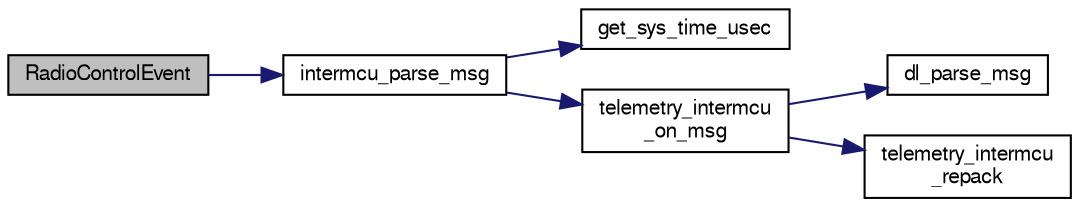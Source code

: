 digraph "RadioControlEvent"
{
  edge [fontname="FreeSans",fontsize="10",labelfontname="FreeSans",labelfontsize="10"];
  node [fontname="FreeSans",fontsize="10",shape=record];
  rankdir="LR";
  Node1 [label="RadioControlEvent",height=0.2,width=0.4,color="black", fillcolor="grey75", style="filled", fontcolor="black"];
  Node1 -> Node2 [color="midnightblue",fontsize="10",style="solid",fontname="FreeSans"];
  Node2 [label="intermcu_parse_msg",height=0.2,width=0.4,color="black", fillcolor="white", style="filled",URL="$intermcu__ap_8c.html#a604cff1ebc93899fae5ce75bc77ae7e9"];
  Node2 -> Node3 [color="midnightblue",fontsize="10",style="solid",fontname="FreeSans"];
  Node3 [label="get_sys_time_usec",height=0.2,width=0.4,color="black", fillcolor="white", style="filled",URL="$chibios_2mcu__periph_2sys__time__arch_8c.html#a7ddfef1f78a56c6b4c4c536b5d670bfb",tooltip="Get the time in microseconds since startup. "];
  Node2 -> Node4 [color="midnightblue",fontsize="10",style="solid",fontname="FreeSans"];
  Node4 [label="telemetry_intermcu\l_on_msg",height=0.2,width=0.4,color="black", fillcolor="white", style="filled",URL="$telemetry__intermcu_8h.html#a06d6fba8d0891b94f3b150c7e31bbf82"];
  Node4 -> Node5 [color="midnightblue",fontsize="10",style="solid",fontname="FreeSans"];
  Node5 [label="dl_parse_msg",height=0.2,width=0.4,color="black", fillcolor="white", style="filled",URL="$setup__actuators_8c.html#a8622e4eaf1529d8c64af55c0d05dadbe",tooltip="Should be called when chars are available in dl_buffer. "];
  Node4 -> Node6 [color="midnightblue",fontsize="10",style="solid",fontname="FreeSans"];
  Node6 [label="telemetry_intermcu\l_repack",height=0.2,width=0.4,color="black", fillcolor="white", style="filled",URL="$telemetry__intermcu__fbw_8c.html#ad57afcdf06b03a2859cf3d965e1a9e74"];
}
